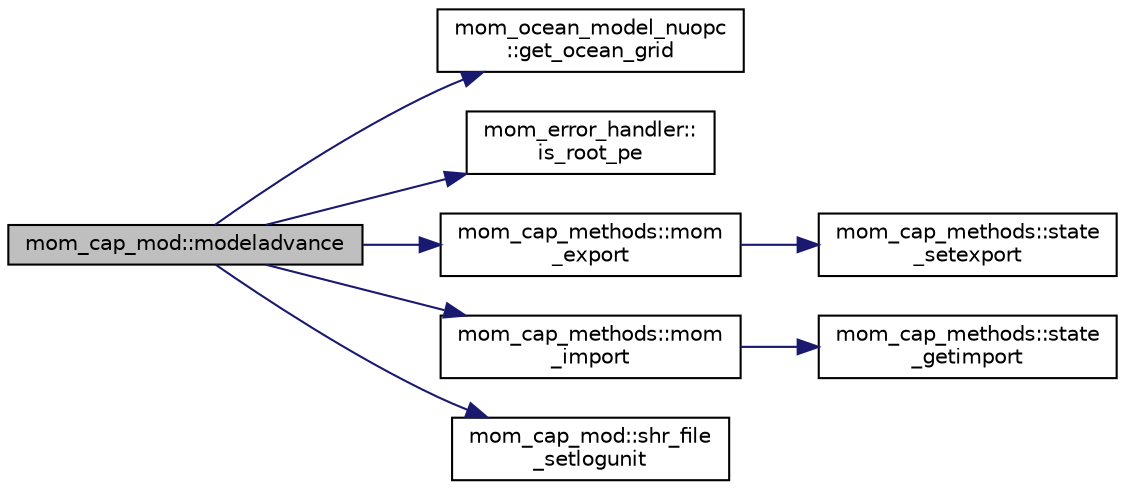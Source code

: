 digraph "mom_cap_mod::modeladvance"
{
 // INTERACTIVE_SVG=YES
 // LATEX_PDF_SIZE
  edge [fontname="Helvetica",fontsize="10",labelfontname="Helvetica",labelfontsize="10"];
  node [fontname="Helvetica",fontsize="10",shape=record];
  rankdir="LR";
  Node1 [label="mom_cap_mod::modeladvance",height=0.2,width=0.4,color="black", fillcolor="grey75", style="filled", fontcolor="black",tooltip="Called by NUOPC to advance the model a single timestep."];
  Node1 -> Node2 [color="midnightblue",fontsize="10",style="solid",fontname="Helvetica"];
  Node2 [label="mom_ocean_model_nuopc\l::get_ocean_grid",height=0.2,width=0.4,color="black", fillcolor="white", style="filled",URL="$namespacemom__ocean__model__nuopc.html#a4e9dae76344260a24cb4375329635a6e",tooltip=" "];
  Node1 -> Node3 [color="midnightblue",fontsize="10",style="solid",fontname="Helvetica"];
  Node3 [label="mom_error_handler::\lis_root_pe",height=0.2,width=0.4,color="black", fillcolor="white", style="filled",URL="$namespacemom__error__handler.html#ad5f00a53059c72fe2332d1436c80ca71",tooltip="This returns .true. if the current PE is the root PE."];
  Node1 -> Node4 [color="midnightblue",fontsize="10",style="solid",fontname="Helvetica"];
  Node4 [label="mom_cap_methods::mom\l_export",height=0.2,width=0.4,color="black", fillcolor="white", style="filled",URL="$namespacemom__cap__methods.html#a09edd67bca7e88719254baabceefe075",tooltip="Maps outgoing ocean data to ESMF State."];
  Node4 -> Node5 [color="midnightblue",fontsize="10",style="solid",fontname="Helvetica"];
  Node5 [label="mom_cap_methods::state\l_setexport",height=0.2,width=0.4,color="black", fillcolor="white", style="filled",URL="$namespacemom__cap__methods.html#a352af7f063dd8c576890e805d99fef8c",tooltip="Map input array to export state."];
  Node1 -> Node6 [color="midnightblue",fontsize="10",style="solid",fontname="Helvetica"];
  Node6 [label="mom_cap_methods::mom\l_import",height=0.2,width=0.4,color="black", fillcolor="white", style="filled",URL="$namespacemom__cap__methods.html#a2a1398c39c01d38a91c41feaa1c320cd",tooltip="This function has a few purposes: (1) it imports surface fluxes using data from the mediator; and (2)..."];
  Node6 -> Node7 [color="midnightblue",fontsize="10",style="solid",fontname="Helvetica"];
  Node7 [label="mom_cap_methods::state\l_getimport",height=0.2,width=0.4,color="black", fillcolor="white", style="filled",URL="$namespacemom__cap__methods.html#a8ee41efd82bbc3d8fd44b962a9cab231",tooltip="Map import state field to output array."];
  Node1 -> Node8 [color="midnightblue",fontsize="10",style="solid",fontname="Helvetica"];
  Node8 [label="mom_cap_mod::shr_file\l_setlogunit",height=0.2,width=0.4,color="black", fillcolor="white", style="filled",URL="$namespacemom__cap__mod.html#a81c1c8d1c54d3a7d0cdf7d939a9d7b5a",tooltip=" "];
}
